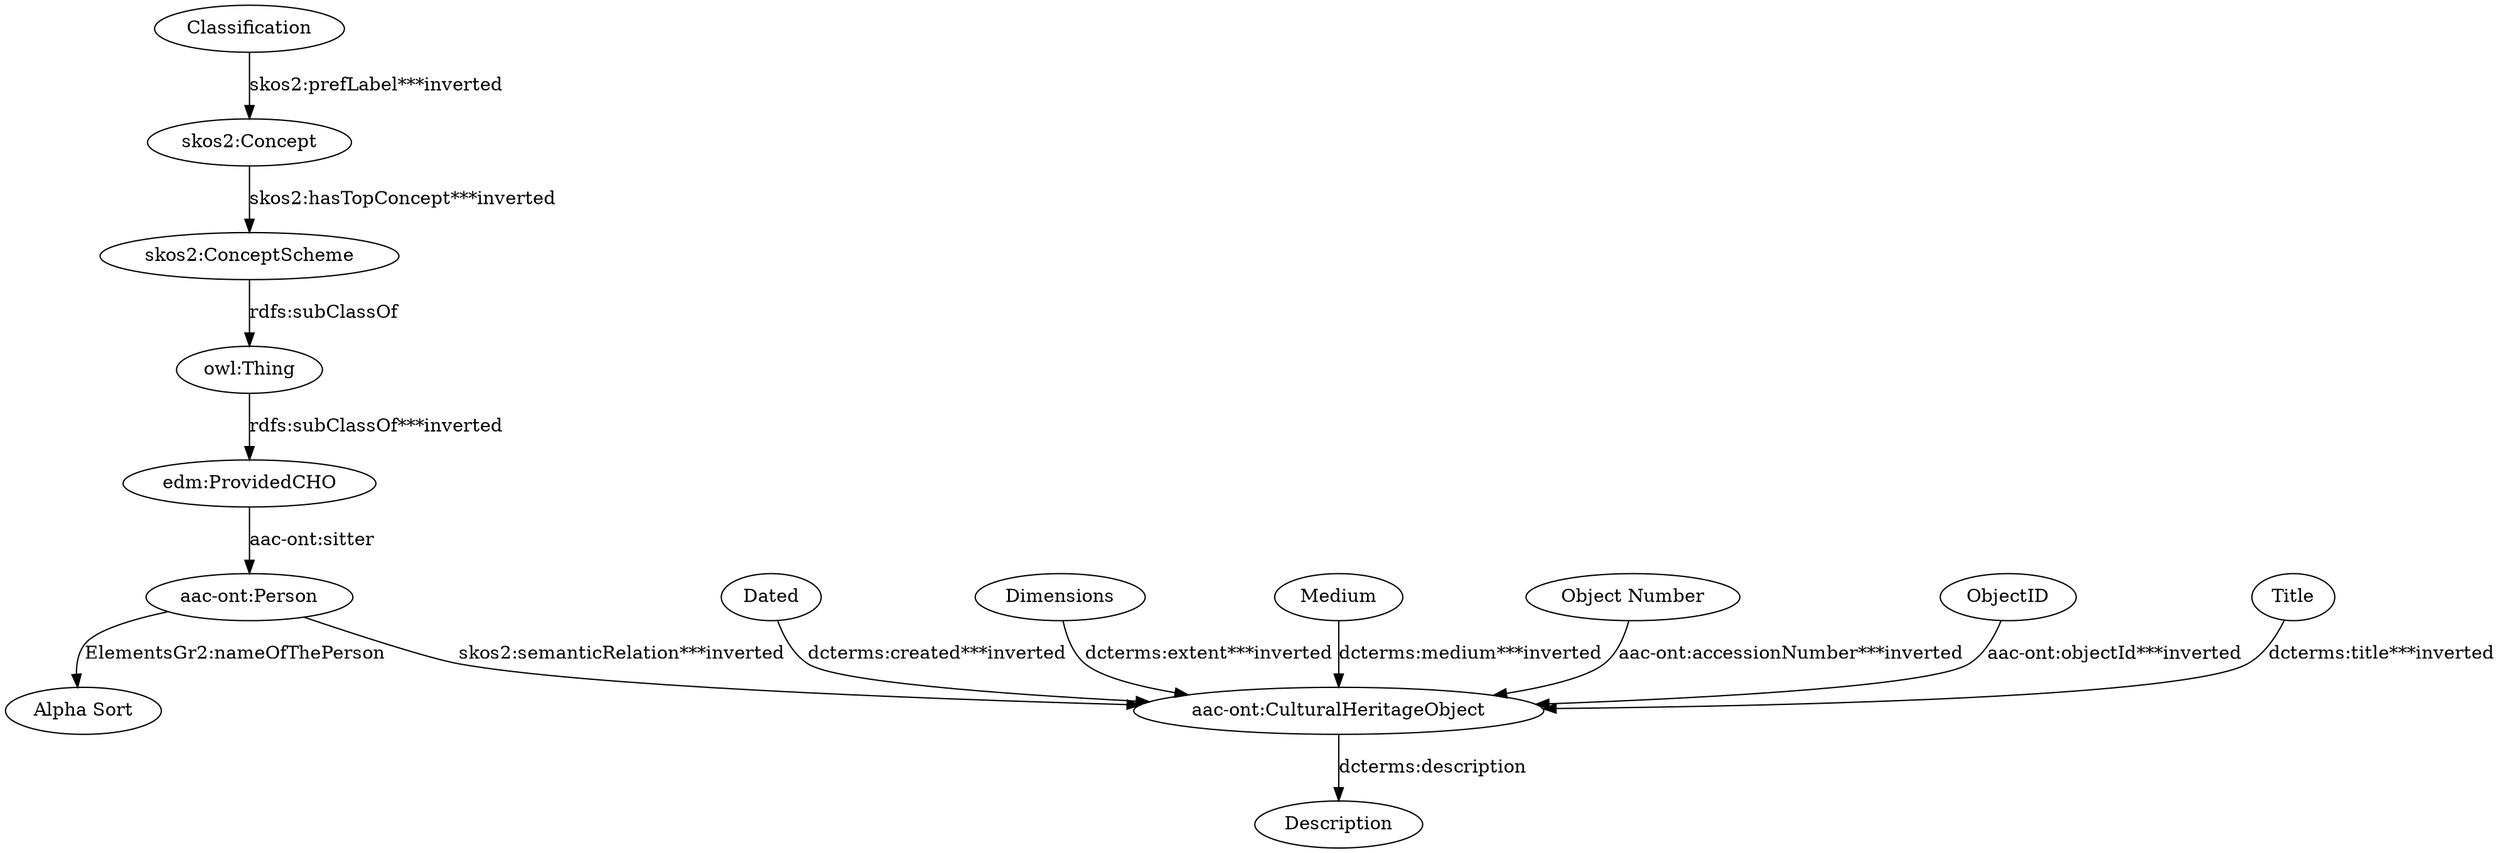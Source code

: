 digraph {
  Classification [type=attribute_name,label=Classification]
  "skos2:Concept1" [type=class_uri,label="skos2:Concept"]
  Dated [type=attribute_name,label=Dated]
  "aac-ont:CulturalHeritageObject1" [type=class_uri,label="aac-ont:CulturalHeritageObject"]
  Dimensions [type=attribute_name,label=Dimensions]
  Medium [type=attribute_name,label=Medium]
  "Object Number" [type=attribute_name,label="Object Number"]
  ObjectID [type=attribute_name,label=ObjectID]
  Title [type=attribute_name,label=Title]
  Description [type=attribute_name,label=Description]
  "aac-ont:Person1" [type=class_uri,label="aac-ont:Person"]
  "Alpha Sort" [type=attribute_name,label="Alpha Sort"]
  "edm:ProvidedCHO" [type=class_uri,label="edm:ProvidedCHO"]
  "owl:Thing" [type=special,label="owl:Thing"]
  "skos2:ConceptScheme" [type=class_uri,label="skos2:ConceptScheme"]
  Classification -> "skos2:Concept1" [type=st_property_uri,label="skos2:prefLabel***inverted"]
  Dated -> "aac-ont:CulturalHeritageObject1" [type=st_property_uri,label="dcterms:created***inverted"]
  Dimensions -> "aac-ont:CulturalHeritageObject1" [type=st_property_uri,label="dcterms:extent***inverted"]
  Medium -> "aac-ont:CulturalHeritageObject1" [type=st_property_uri,label="dcterms:medium***inverted"]
  "Object Number" -> "aac-ont:CulturalHeritageObject1" [type=st_property_uri,label="aac-ont:accessionNumber***inverted"]
  ObjectID -> "aac-ont:CulturalHeritageObject1" [type=st_property_uri,label="aac-ont:objectId***inverted"]
  Title -> "aac-ont:CulturalHeritageObject1" [type=st_property_uri,label="dcterms:title***inverted"]
  "aac-ont:CulturalHeritageObject1" -> Description [label="dcterms:description",type=st_property_uri]
  "aac-ont:Person1" -> "Alpha Sort" [label="ElementsGr2:nameOfThePerson",type=st_property_uri]
  "aac-ont:Person1" -> "aac-ont:CulturalHeritageObject1" [type=inherited,label="skos2:semanticRelation***inverted"]
  "edm:ProvidedCHO" -> "aac-ont:Person1" [label="aac-ont:sitter",type=direct_property_uri]
  "owl:Thing" -> "edm:ProvidedCHO" [type=inherited,label="rdfs:subClassOf***inverted"]
  "skos2:Concept1" -> "skos2:ConceptScheme" [type=direct_property_uri,label="skos2:hasTopConcept***inverted"]
  "skos2:ConceptScheme" -> "owl:Thing" [label="rdfs:subClassOf",type=inherited]
}
